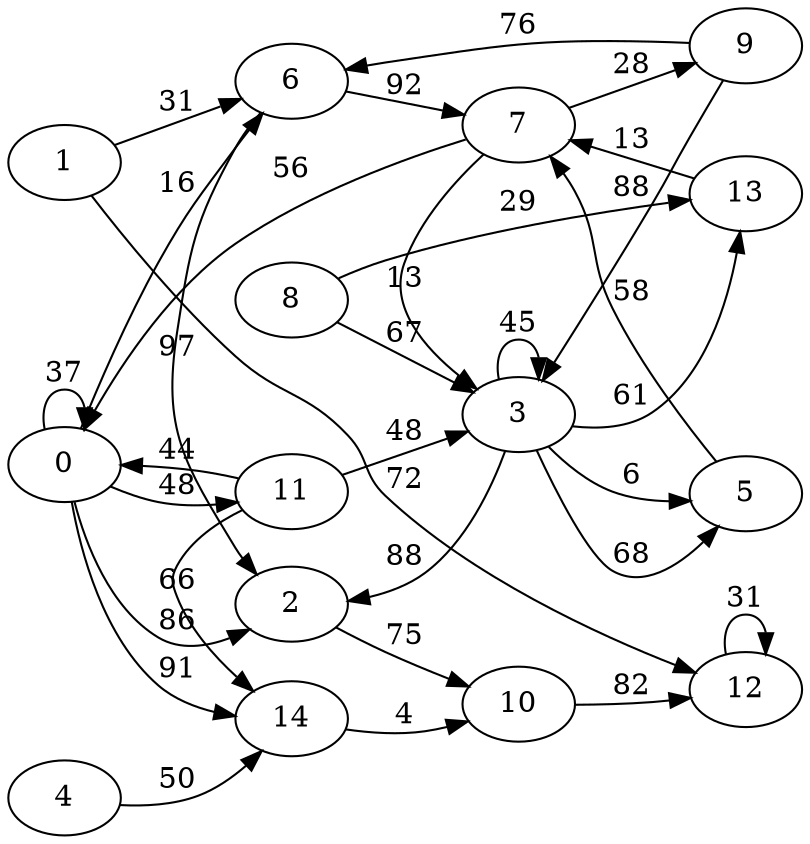 digraph G {
ranksep = "equally";
rankdir = LR;
{rank = same; 0; };
{rank = same; 2; 6; 11; 14; };
{rank = same; 10; 7; 3; };
{rank = same; 12; 9; 5; 13; };
{rank = same; };
{rank = same; 1; };
{rank = same; };
{rank = same; 4; };
{rank = same; };
{rank = same; 8; };
{rank = same; };
0->2[label="86"];
0->0[label="37"];
0->6[label="16"];
0->11[label="48"];
0->14[label="91"];
2->10[label="75"];
6->2[label="97"];
6->7[label="92"];
11->14[label="66"];
11->0[label="44"];
11->3[label="48"];
14->10[label="4"];
10->12[label="82"];
7->0[label="56"];
7->9[label="28"];
7->3[label="13"];
3->5[label="68"];
3->3[label="45"];
3->2[label="88"];
3->5[label="6"];
3->13[label="61"];
12->12[label="31"];
9->6[label="76"];
9->3[label="88"];
5->7[label="58"];
13->7[label="13"];
1->6[label="31"];
1->12[label="72"];
4->14[label="50"];
8->13[label="29"];
8->3[label="67"];
}

